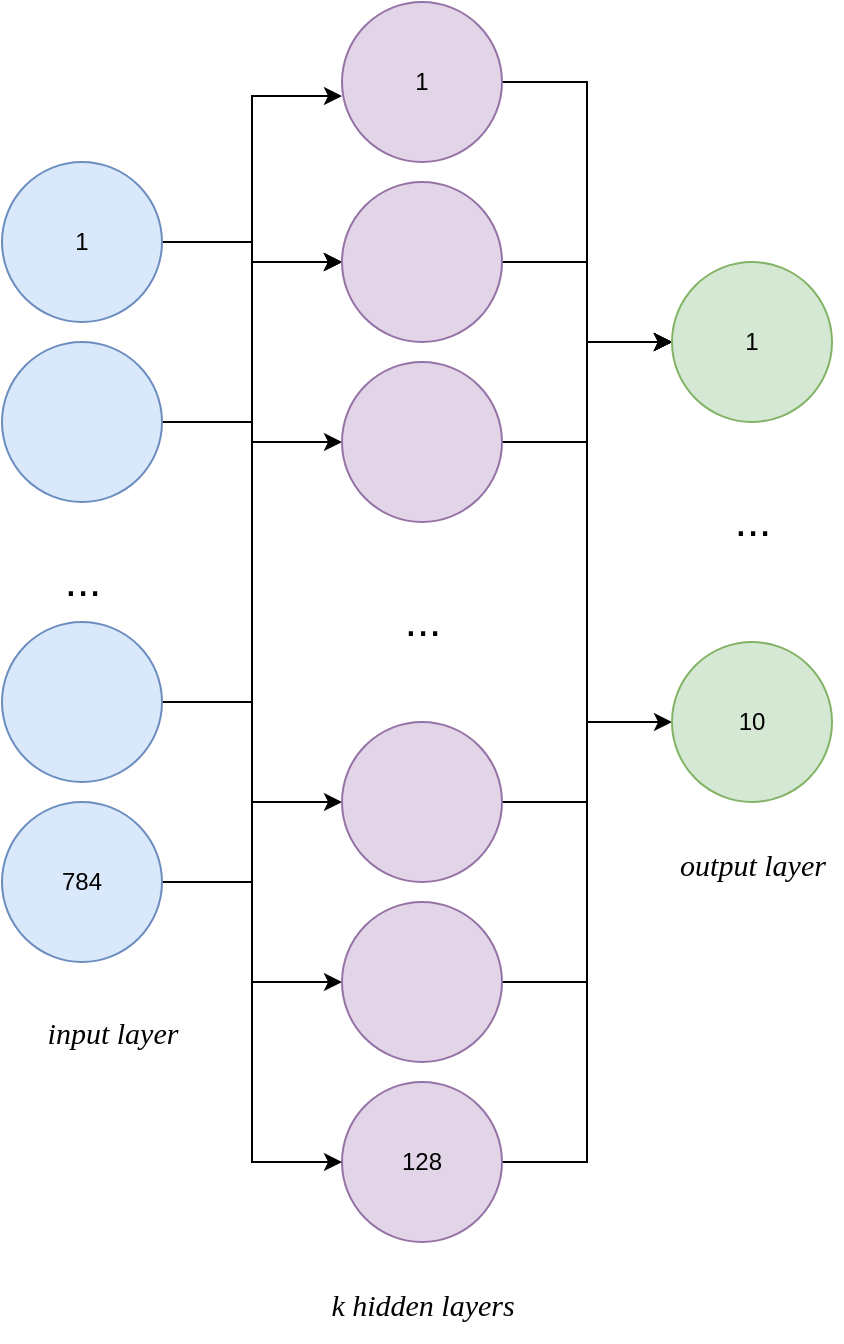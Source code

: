 <mxfile version="12.4.1" type="device" pages="1"><diagram id="n3Rtz9J0MautlE8-4RN0" name="Page-1"><mxGraphModel dx="1070" dy="1038" grid="1" gridSize="10" guides="1" tooltips="1" connect="1" arrows="1" fold="1" page="1" pageScale="1" pageWidth="850" pageHeight="1100" math="0" shadow="0"><root><mxCell id="0"/><mxCell id="1" parent="0"/><mxCell id="MBlyZfAGN6F5BuQeOhA0-34" style="edgeStyle=orthogonalEdgeStyle;rounded=0;orthogonalLoop=1;jettySize=auto;html=1;fontSize=22;" edge="1" parent="1" source="MBlyZfAGN6F5BuQeOhA0-4" target="MBlyZfAGN6F5BuQeOhA0-10"><mxGeometry relative="1" as="geometry"/></mxCell><mxCell id="MBlyZfAGN6F5BuQeOhA0-4" value="1" style="ellipse;whiteSpace=wrap;html=1;aspect=fixed;fillColor=#dae8fc;strokeColor=#6c8ebf;" vertex="1" parent="1"><mxGeometry x="90" y="190" width="80" height="80" as="geometry"/></mxCell><mxCell id="MBlyZfAGN6F5BuQeOhA0-33" style="edgeStyle=orthogonalEdgeStyle;rounded=0;orthogonalLoop=1;jettySize=auto;html=1;entryX=0;entryY=0.5;entryDx=0;entryDy=0;fontSize=22;" edge="1" parent="1" source="MBlyZfAGN6F5BuQeOhA0-5" target="MBlyZfAGN6F5BuQeOhA0-10"><mxGeometry relative="1" as="geometry"/></mxCell><mxCell id="MBlyZfAGN6F5BuQeOhA0-5" value="" style="ellipse;whiteSpace=wrap;html=1;aspect=fixed;fillColor=#dae8fc;strokeColor=#6c8ebf;" vertex="1" parent="1"><mxGeometry x="90" y="280" width="80" height="80" as="geometry"/></mxCell><mxCell id="MBlyZfAGN6F5BuQeOhA0-28" style="edgeStyle=orthogonalEdgeStyle;rounded=0;orthogonalLoop=1;jettySize=auto;html=1;entryX=0;entryY=0.5;entryDx=0;entryDy=0;fontSize=22;" edge="1" parent="1" source="MBlyZfAGN6F5BuQeOhA0-7" target="MBlyZfAGN6F5BuQeOhA0-13"><mxGeometry relative="1" as="geometry"/></mxCell><mxCell id="MBlyZfAGN6F5BuQeOhA0-30" style="edgeStyle=orthogonalEdgeStyle;rounded=0;orthogonalLoop=1;jettySize=auto;html=1;entryX=0;entryY=0.5;entryDx=0;entryDy=0;fontSize=22;" edge="1" parent="1" source="MBlyZfAGN6F5BuQeOhA0-7" target="MBlyZfAGN6F5BuQeOhA0-10"><mxGeometry relative="1" as="geometry"/></mxCell><mxCell id="MBlyZfAGN6F5BuQeOhA0-31" style="edgeStyle=orthogonalEdgeStyle;rounded=0;orthogonalLoop=1;jettySize=auto;html=1;entryX=0;entryY=0.588;entryDx=0;entryDy=0;entryPerimeter=0;fontSize=22;" edge="1" parent="1" source="MBlyZfAGN6F5BuQeOhA0-7" target="MBlyZfAGN6F5BuQeOhA0-9"><mxGeometry relative="1" as="geometry"/></mxCell><mxCell id="MBlyZfAGN6F5BuQeOhA0-35" style="edgeStyle=orthogonalEdgeStyle;rounded=0;orthogonalLoop=1;jettySize=auto;html=1;entryX=0;entryY=0.5;entryDx=0;entryDy=0;fontSize=22;" edge="1" parent="1" source="MBlyZfAGN6F5BuQeOhA0-7" target="MBlyZfAGN6F5BuQeOhA0-14"><mxGeometry relative="1" as="geometry"/></mxCell><mxCell id="MBlyZfAGN6F5BuQeOhA0-36" style="edgeStyle=orthogonalEdgeStyle;rounded=0;orthogonalLoop=1;jettySize=auto;html=1;entryX=0;entryY=0.5;entryDx=0;entryDy=0;fontSize=22;" edge="1" parent="1" source="MBlyZfAGN6F5BuQeOhA0-7" target="MBlyZfAGN6F5BuQeOhA0-11"><mxGeometry relative="1" as="geometry"/></mxCell><mxCell id="MBlyZfAGN6F5BuQeOhA0-7" value="784" style="ellipse;whiteSpace=wrap;html=1;aspect=fixed;fillColor=#dae8fc;strokeColor=#6c8ebf;" vertex="1" parent="1"><mxGeometry x="90" y="510" width="80" height="80" as="geometry"/></mxCell><mxCell id="MBlyZfAGN6F5BuQeOhA0-8" value="..." style="text;html=1;align=center;verticalAlign=middle;resizable=0;points=[];;autosize=1;fontSize=22;" vertex="1" parent="1"><mxGeometry x="115" y="385" width="30" height="30" as="geometry"/></mxCell><mxCell id="MBlyZfAGN6F5BuQeOhA0-39" style="edgeStyle=orthogonalEdgeStyle;rounded=0;orthogonalLoop=1;jettySize=auto;html=1;entryX=0;entryY=0.5;entryDx=0;entryDy=0;fontSize=22;" edge="1" parent="1" source="MBlyZfAGN6F5BuQeOhA0-9" target="MBlyZfAGN6F5BuQeOhA0-16"><mxGeometry relative="1" as="geometry"/></mxCell><mxCell id="MBlyZfAGN6F5BuQeOhA0-9" value="1" style="ellipse;whiteSpace=wrap;html=1;aspect=fixed;fillColor=#e1d5e7;strokeColor=#9673a6;" vertex="1" parent="1"><mxGeometry x="260" y="110" width="80" height="80" as="geometry"/></mxCell><mxCell id="MBlyZfAGN6F5BuQeOhA0-41" style="edgeStyle=orthogonalEdgeStyle;rounded=0;orthogonalLoop=1;jettySize=auto;html=1;entryX=0;entryY=0.5;entryDx=0;entryDy=0;fontSize=22;" edge="1" parent="1" source="MBlyZfAGN6F5BuQeOhA0-10" target="MBlyZfAGN6F5BuQeOhA0-16"><mxGeometry relative="1" as="geometry"/></mxCell><mxCell id="MBlyZfAGN6F5BuQeOhA0-10" value="" style="ellipse;whiteSpace=wrap;html=1;aspect=fixed;fillColor=#e1d5e7;strokeColor=#9673a6;" vertex="1" parent="1"><mxGeometry x="260" y="200" width="80" height="80" as="geometry"/></mxCell><mxCell id="MBlyZfAGN6F5BuQeOhA0-42" style="edgeStyle=orthogonalEdgeStyle;rounded=0;orthogonalLoop=1;jettySize=auto;html=1;fontSize=22;" edge="1" parent="1" source="MBlyZfAGN6F5BuQeOhA0-11" target="MBlyZfAGN6F5BuQeOhA0-16"><mxGeometry relative="1" as="geometry"/></mxCell><mxCell id="MBlyZfAGN6F5BuQeOhA0-11" value="" style="ellipse;whiteSpace=wrap;html=1;aspect=fixed;fillColor=#e1d5e7;strokeColor=#9673a6;" vertex="1" parent="1"><mxGeometry x="260" y="290" width="80" height="80" as="geometry"/></mxCell><mxCell id="MBlyZfAGN6F5BuQeOhA0-43" style="edgeStyle=orthogonalEdgeStyle;rounded=0;orthogonalLoop=1;jettySize=auto;html=1;entryX=0;entryY=0.5;entryDx=0;entryDy=0;fontSize=22;" edge="1" parent="1" source="MBlyZfAGN6F5BuQeOhA0-13" target="MBlyZfAGN6F5BuQeOhA0-16"><mxGeometry relative="1" as="geometry"/></mxCell><mxCell id="MBlyZfAGN6F5BuQeOhA0-13" value="" style="ellipse;whiteSpace=wrap;html=1;aspect=fixed;fillColor=#e1d5e7;strokeColor=#9673a6;" vertex="1" parent="1"><mxGeometry x="260" y="470" width="80" height="80" as="geometry"/></mxCell><mxCell id="MBlyZfAGN6F5BuQeOhA0-44" style="edgeStyle=orthogonalEdgeStyle;rounded=0;orthogonalLoop=1;jettySize=auto;html=1;entryX=0;entryY=0.5;entryDx=0;entryDy=0;fontSize=22;" edge="1" parent="1" source="MBlyZfAGN6F5BuQeOhA0-14" target="MBlyZfAGN6F5BuQeOhA0-16"><mxGeometry relative="1" as="geometry"/></mxCell><mxCell id="MBlyZfAGN6F5BuQeOhA0-14" value="" style="ellipse;whiteSpace=wrap;html=1;aspect=fixed;fillColor=#e1d5e7;strokeColor=#9673a6;" vertex="1" parent="1"><mxGeometry x="260" y="560" width="80" height="80" as="geometry"/></mxCell><mxCell id="MBlyZfAGN6F5BuQeOhA0-46" style="edgeStyle=orthogonalEdgeStyle;rounded=0;orthogonalLoop=1;jettySize=auto;html=1;entryX=0;entryY=0.5;entryDx=0;entryDy=0;fontSize=22;" edge="1" parent="1" source="MBlyZfAGN6F5BuQeOhA0-15" target="MBlyZfAGN6F5BuQeOhA0-18"><mxGeometry relative="1" as="geometry"/></mxCell><mxCell id="MBlyZfAGN6F5BuQeOhA0-15" value="128" style="ellipse;whiteSpace=wrap;html=1;aspect=fixed;fillColor=#e1d5e7;strokeColor=#9673a6;" vertex="1" parent="1"><mxGeometry x="260" y="650" width="80" height="80" as="geometry"/></mxCell><mxCell id="MBlyZfAGN6F5BuQeOhA0-16" value="1" style="ellipse;whiteSpace=wrap;html=1;aspect=fixed;fillColor=#d5e8d4;strokeColor=#82b366;" vertex="1" parent="1"><mxGeometry x="425" y="240" width="80" height="80" as="geometry"/></mxCell><mxCell id="MBlyZfAGN6F5BuQeOhA0-18" value="10" style="ellipse;whiteSpace=wrap;html=1;aspect=fixed;fillColor=#d5e8d4;strokeColor=#82b366;" vertex="1" parent="1"><mxGeometry x="425" y="430" width="80" height="80" as="geometry"/></mxCell><mxCell id="MBlyZfAGN6F5BuQeOhA0-19" value="..." style="text;html=1;align=center;verticalAlign=middle;resizable=0;points=[];;autosize=1;fontSize=22;" vertex="1" parent="1"><mxGeometry x="450" y="355" width="30" height="30" as="geometry"/></mxCell><mxCell id="MBlyZfAGN6F5BuQeOhA0-20" value="..." style="text;html=1;align=center;verticalAlign=middle;resizable=0;points=[];;autosize=1;fontSize=22;" vertex="1" parent="1"><mxGeometry x="285" y="405" width="30" height="30" as="geometry"/></mxCell><mxCell id="MBlyZfAGN6F5BuQeOhA0-32" style="edgeStyle=orthogonalEdgeStyle;rounded=0;orthogonalLoop=1;jettySize=auto;html=1;entryX=0;entryY=0.5;entryDx=0;entryDy=0;fontSize=22;" edge="1" parent="1" source="MBlyZfAGN6F5BuQeOhA0-23" target="MBlyZfAGN6F5BuQeOhA0-15"><mxGeometry relative="1" as="geometry"><Array as="points"><mxPoint x="215" y="460"/><mxPoint x="215" y="690"/></Array></mxGeometry></mxCell><mxCell id="MBlyZfAGN6F5BuQeOhA0-23" value="" style="ellipse;whiteSpace=wrap;html=1;aspect=fixed;fillColor=#dae8fc;strokeColor=#6c8ebf;" vertex="1" parent="1"><mxGeometry x="90" y="420" width="80" height="80" as="geometry"/></mxCell><mxCell id="MBlyZfAGN6F5BuQeOhA0-47" value="&lt;font face=&quot;Times New Roman&quot;&gt;&lt;i&gt;&lt;font style=&quot;font-size: 15px&quot;&gt;k hidden layers&lt;/font&gt;&lt;/i&gt;&lt;/font&gt;" style="text;html=1;align=center;verticalAlign=middle;resizable=0;points=[];;autosize=1;fontSize=22;" vertex="1" parent="1"><mxGeometry x="245" y="740" width="110" height="40" as="geometry"/></mxCell><mxCell id="MBlyZfAGN6F5BuQeOhA0-48" value="&lt;pre style=&quot;font-size: 15px&quot;&gt;&lt;font style=&quot;font-size: 15px&quot; face=&quot;Times New Roman&quot;&gt;&lt;i&gt;input layer&lt;/i&gt;&lt;/font&gt;&lt;/pre&gt;" style="text;html=1;align=center;verticalAlign=middle;resizable=0;points=[];;autosize=1;fontSize=22;" vertex="1" parent="1"><mxGeometry x="105" y="595" width="80" height="60" as="geometry"/></mxCell><mxCell id="MBlyZfAGN6F5BuQeOhA0-49" value="&lt;font face=&quot;Times New Roman&quot;&gt;&lt;i&gt;&lt;font style=&quot;font-size: 15px&quot;&gt;output layer&lt;br&gt;&lt;/font&gt;&lt;/i&gt;&lt;/font&gt;" style="text;html=1;align=center;verticalAlign=middle;resizable=0;points=[];;autosize=1;fontSize=22;" vertex="1" parent="1"><mxGeometry x="420" y="520" width="90" height="40" as="geometry"/></mxCell></root></mxGraphModel></diagram></mxfile>